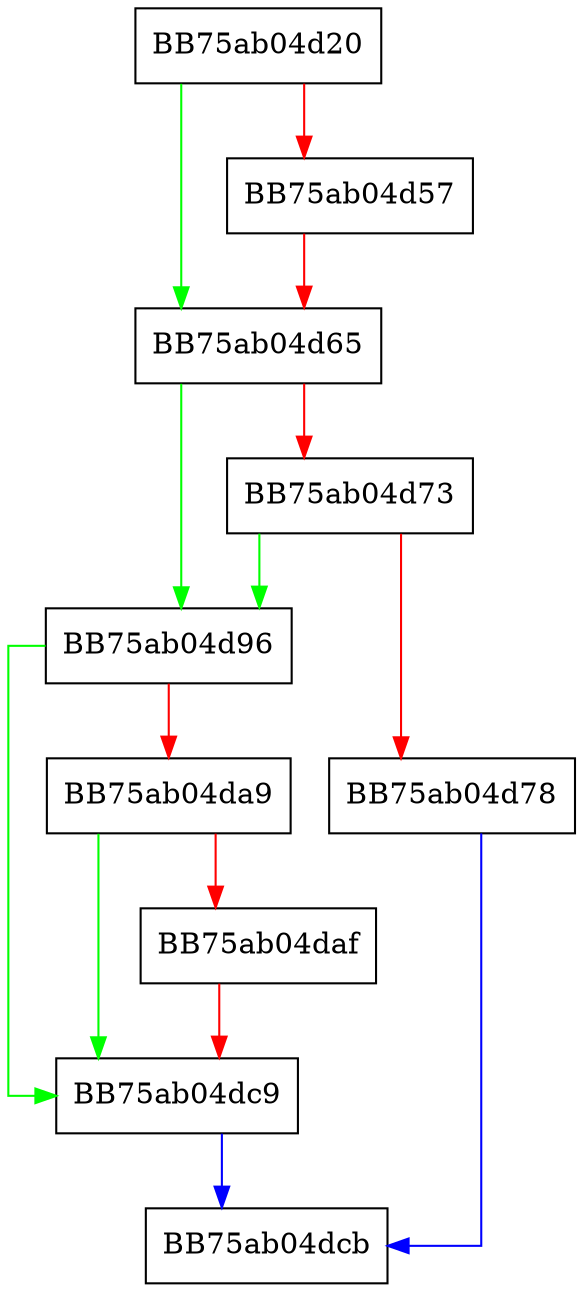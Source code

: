 digraph LsaReadU64 {
  node [shape="box"];
  graph [splines=ortho];
  BB75ab04d20 -> BB75ab04d65 [color="green"];
  BB75ab04d20 -> BB75ab04d57 [color="red"];
  BB75ab04d57 -> BB75ab04d65 [color="red"];
  BB75ab04d65 -> BB75ab04d96 [color="green"];
  BB75ab04d65 -> BB75ab04d73 [color="red"];
  BB75ab04d73 -> BB75ab04d96 [color="green"];
  BB75ab04d73 -> BB75ab04d78 [color="red"];
  BB75ab04d78 -> BB75ab04dcb [color="blue"];
  BB75ab04d96 -> BB75ab04dc9 [color="green"];
  BB75ab04d96 -> BB75ab04da9 [color="red"];
  BB75ab04da9 -> BB75ab04dc9 [color="green"];
  BB75ab04da9 -> BB75ab04daf [color="red"];
  BB75ab04daf -> BB75ab04dc9 [color="red"];
  BB75ab04dc9 -> BB75ab04dcb [color="blue"];
}